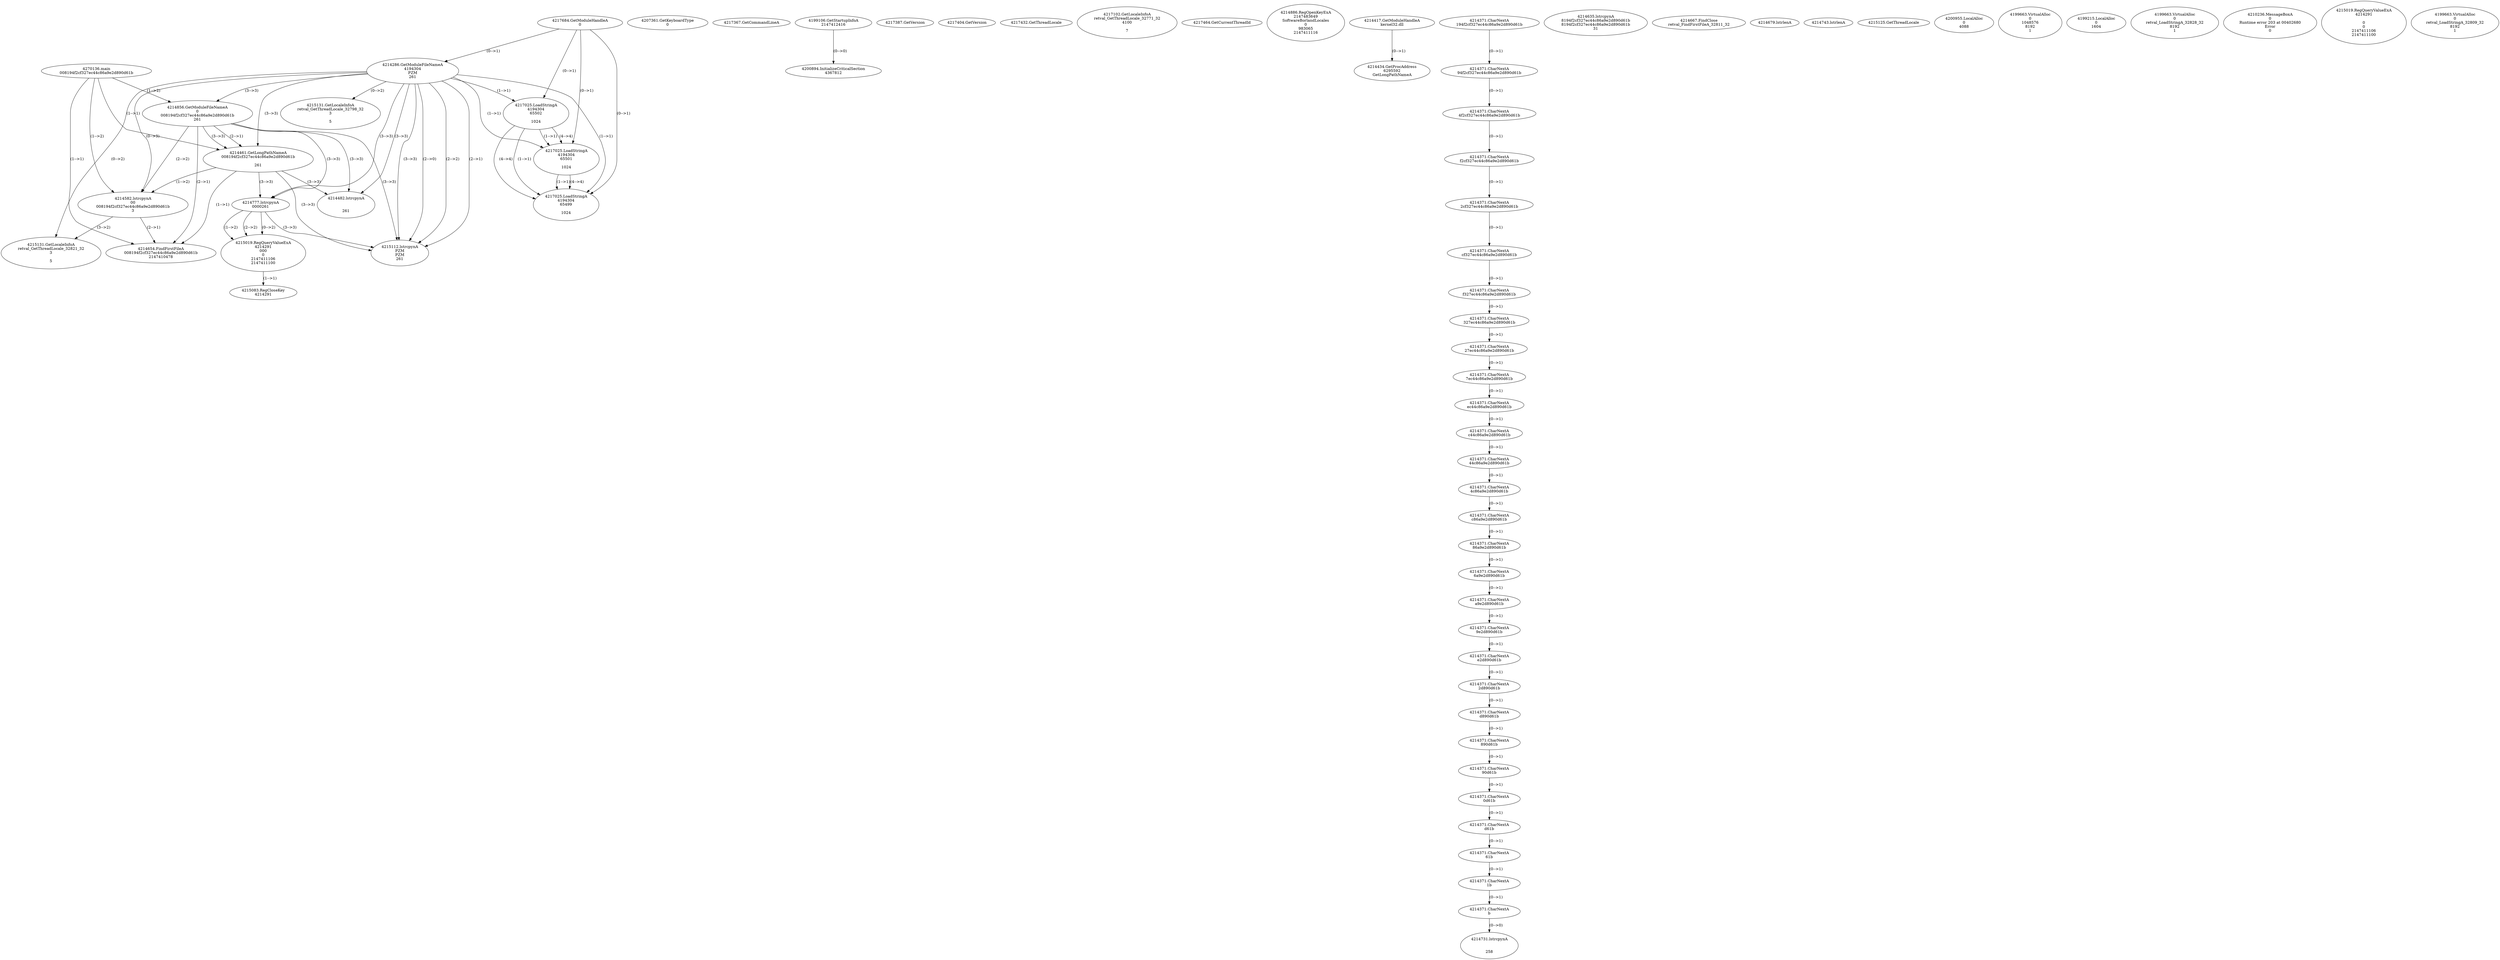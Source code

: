// Global SCDG with merge call
digraph {
	0 [label="4270136.main
008194f2cf327ec44c86a9e2d890d61b"]
	1 [label="4217684.GetModuleHandleA
0"]
	2 [label="4207361.GetKeyboardType
0"]
	3 [label="4217367.GetCommandLineA
"]
	4 [label="4199106.GetStartupInfoA
2147412416"]
	5 [label="4217387.GetVersion
"]
	6 [label="4217404.GetVersion
"]
	7 [label="4217432.GetThreadLocale
"]
	8 [label="4217102.GetLocaleInfoA
retval_GetThreadLocale_32771_32
4100

7"]
	9 [label="4217464.GetCurrentThreadId
"]
	10 [label="4214286.GetModuleFileNameA
4194304
PZM
261"]
	1 -> 10 [label="(0-->1)"]
	11 [label="4214856.GetModuleFileNameA
0
008194f2cf327ec44c86a9e2d890d61b
261"]
	0 -> 11 [label="(1-->2)"]
	10 -> 11 [label="(3-->3)"]
	12 [label="4214886.RegOpenKeyExA
2147483649
Software\Borland\Locales
0
983065
2147411116"]
	13 [label="4214417.GetModuleHandleA
kernel32.dll"]
	14 [label="4214434.GetProcAddress
6295592
GetLongPathNameA"]
	13 -> 14 [label="(0-->1)"]
	15 [label="4214461.GetLongPathNameA
008194f2cf327ec44c86a9e2d890d61b

261"]
	0 -> 15 [label="(1-->1)"]
	11 -> 15 [label="(2-->1)"]
	10 -> 15 [label="(3-->3)"]
	11 -> 15 [label="(3-->3)"]
	16 [label="4214582.lstrcpynA
00
008194f2cf327ec44c86a9e2d890d61b
3"]
	0 -> 16 [label="(1-->2)"]
	11 -> 16 [label="(2-->2)"]
	15 -> 16 [label="(1-->2)"]
	10 -> 16 [label="(0-->3)"]
	17 [label="4214371.CharNextA
194f2cf327ec44c86a9e2d890d61b"]
	18 [label="4214371.CharNextA
94f2cf327ec44c86a9e2d890d61b"]
	17 -> 18 [label="(0-->1)"]
	19 [label="4214371.CharNextA
4f2cf327ec44c86a9e2d890d61b"]
	18 -> 19 [label="(0-->1)"]
	20 [label="4214371.CharNextA
f2cf327ec44c86a9e2d890d61b"]
	19 -> 20 [label="(0-->1)"]
	21 [label="4214371.CharNextA
2cf327ec44c86a9e2d890d61b"]
	20 -> 21 [label="(0-->1)"]
	22 [label="4214371.CharNextA
cf327ec44c86a9e2d890d61b"]
	21 -> 22 [label="(0-->1)"]
	23 [label="4214371.CharNextA
f327ec44c86a9e2d890d61b"]
	22 -> 23 [label="(0-->1)"]
	24 [label="4214371.CharNextA
327ec44c86a9e2d890d61b"]
	23 -> 24 [label="(0-->1)"]
	25 [label="4214371.CharNextA
27ec44c86a9e2d890d61b"]
	24 -> 25 [label="(0-->1)"]
	26 [label="4214371.CharNextA
7ec44c86a9e2d890d61b"]
	25 -> 26 [label="(0-->1)"]
	27 [label="4214371.CharNextA
ec44c86a9e2d890d61b"]
	26 -> 27 [label="(0-->1)"]
	28 [label="4214371.CharNextA
c44c86a9e2d890d61b"]
	27 -> 28 [label="(0-->1)"]
	29 [label="4214371.CharNextA
44c86a9e2d890d61b"]
	28 -> 29 [label="(0-->1)"]
	30 [label="4214371.CharNextA
4c86a9e2d890d61b"]
	29 -> 30 [label="(0-->1)"]
	31 [label="4214371.CharNextA
c86a9e2d890d61b"]
	30 -> 31 [label="(0-->1)"]
	32 [label="4214371.CharNextA
86a9e2d890d61b"]
	31 -> 32 [label="(0-->1)"]
	33 [label="4214371.CharNextA
6a9e2d890d61b"]
	32 -> 33 [label="(0-->1)"]
	34 [label="4214371.CharNextA
a9e2d890d61b"]
	33 -> 34 [label="(0-->1)"]
	35 [label="4214371.CharNextA
9e2d890d61b"]
	34 -> 35 [label="(0-->1)"]
	36 [label="4214371.CharNextA
e2d890d61b"]
	35 -> 36 [label="(0-->1)"]
	37 [label="4214371.CharNextA
2d890d61b"]
	36 -> 37 [label="(0-->1)"]
	38 [label="4214371.CharNextA
d890d61b"]
	37 -> 38 [label="(0-->1)"]
	39 [label="4214371.CharNextA
890d61b"]
	38 -> 39 [label="(0-->1)"]
	40 [label="4214371.CharNextA
90d61b"]
	39 -> 40 [label="(0-->1)"]
	41 [label="4214371.CharNextA
0d61b"]
	40 -> 41 [label="(0-->1)"]
	42 [label="4214371.CharNextA
d61b"]
	41 -> 42 [label="(0-->1)"]
	43 [label="4214371.CharNextA
61b"]
	42 -> 43 [label="(0-->1)"]
	44 [label="4214371.CharNextA
1b"]
	43 -> 44 [label="(0-->1)"]
	45 [label="4214371.CharNextA
b"]
	44 -> 45 [label="(0-->1)"]
	46 [label="4214635.lstrcpynA
8194f2cf327ec44c86a9e2d890d61b
8194f2cf327ec44c86a9e2d890d61b
31"]
	47 [label="4214654.FindFirstFileA
008194f2cf327ec44c86a9e2d890d61b
2147410478"]
	0 -> 47 [label="(1-->1)"]
	11 -> 47 [label="(2-->1)"]
	15 -> 47 [label="(1-->1)"]
	16 -> 47 [label="(2-->1)"]
	48 [label="4214667.FindClose
retval_FindFirstFileA_32811_32"]
	49 [label="4214679.lstrlenA
"]
	50 [label="4214731.lstrcpynA


258"]
	45 -> 50 [label="(0-->0)"]
	51 [label="4214743.lstrlenA
"]
	52 [label="4214777.lstrcpynA
00\
00\
261"]
	10 -> 52 [label="(3-->3)"]
	11 -> 52 [label="(3-->3)"]
	15 -> 52 [label="(3-->3)"]
	53 [label="4215019.RegQueryValueExA
4214291
00\
0
0
2147411106
2147411100"]
	52 -> 53 [label="(1-->2)"]
	52 -> 53 [label="(2-->2)"]
	52 -> 53 [label="(0-->2)"]
	54 [label="4215083.RegCloseKey
4214291"]
	53 -> 54 [label="(1-->1)"]
	55 [label="4215112.lstrcpynA
PZM
PZM
261"]
	10 -> 55 [label="(2-->1)"]
	10 -> 55 [label="(2-->2)"]
	10 -> 55 [label="(3-->3)"]
	11 -> 55 [label="(3-->3)"]
	15 -> 55 [label="(3-->3)"]
	52 -> 55 [label="(3-->3)"]
	10 -> 55 [label="(2-->0)"]
	56 [label="4215125.GetThreadLocale
"]
	57 [label="4215131.GetLocaleInfoA
retval_GetThreadLocale_32821_32
3

5"]
	10 -> 57 [label="(0-->2)"]
	16 -> 57 [label="(3-->2)"]
	58 [label="4217025.LoadStringA
4194304
65502

1024"]
	1 -> 58 [label="(0-->1)"]
	10 -> 58 [label="(1-->1)"]
	59 [label="4217025.LoadStringA
4194304
65501

1024"]
	1 -> 59 [label="(0-->1)"]
	10 -> 59 [label="(1-->1)"]
	58 -> 59 [label="(1-->1)"]
	58 -> 59 [label="(4-->4)"]
	60 [label="4217025.LoadStringA
4194304
65499

1024"]
	1 -> 60 [label="(0-->1)"]
	10 -> 60 [label="(1-->1)"]
	58 -> 60 [label="(1-->1)"]
	59 -> 60 [label="(1-->1)"]
	58 -> 60 [label="(4-->4)"]
	59 -> 60 [label="(4-->4)"]
	61 [label="4200894.InitializeCriticalSection
4367812"]
	4 -> 61 [label="(0-->0)"]
	62 [label="4200955.LocalAlloc
0
4088"]
	63 [label="4199663.VirtualAlloc
0
1048576
8192
1"]
	64 [label="4199215.LocalAlloc
0
1604"]
	65 [label="4199663.VirtualAlloc
0
retval_LoadStringA_32828_32
8192
1"]
	66 [label="4210236.MessageBoxA
0
Runtime error 203 at 00402680
Error
0"]
	67 [label="4214482.lstrcpynA


261"]
	10 -> 67 [label="(3-->3)"]
	11 -> 67 [label="(3-->3)"]
	15 -> 67 [label="(3-->3)"]
	68 [label="4215019.RegQueryValueExA
4214291

0
0
2147411106
2147411100"]
	69 [label="4215131.GetLocaleInfoA
retval_GetThreadLocale_32798_32
3

5"]
	10 -> 69 [label="(0-->2)"]
	70 [label="4199663.VirtualAlloc
0
retval_LoadStringA_32809_32
8192
1"]
}
